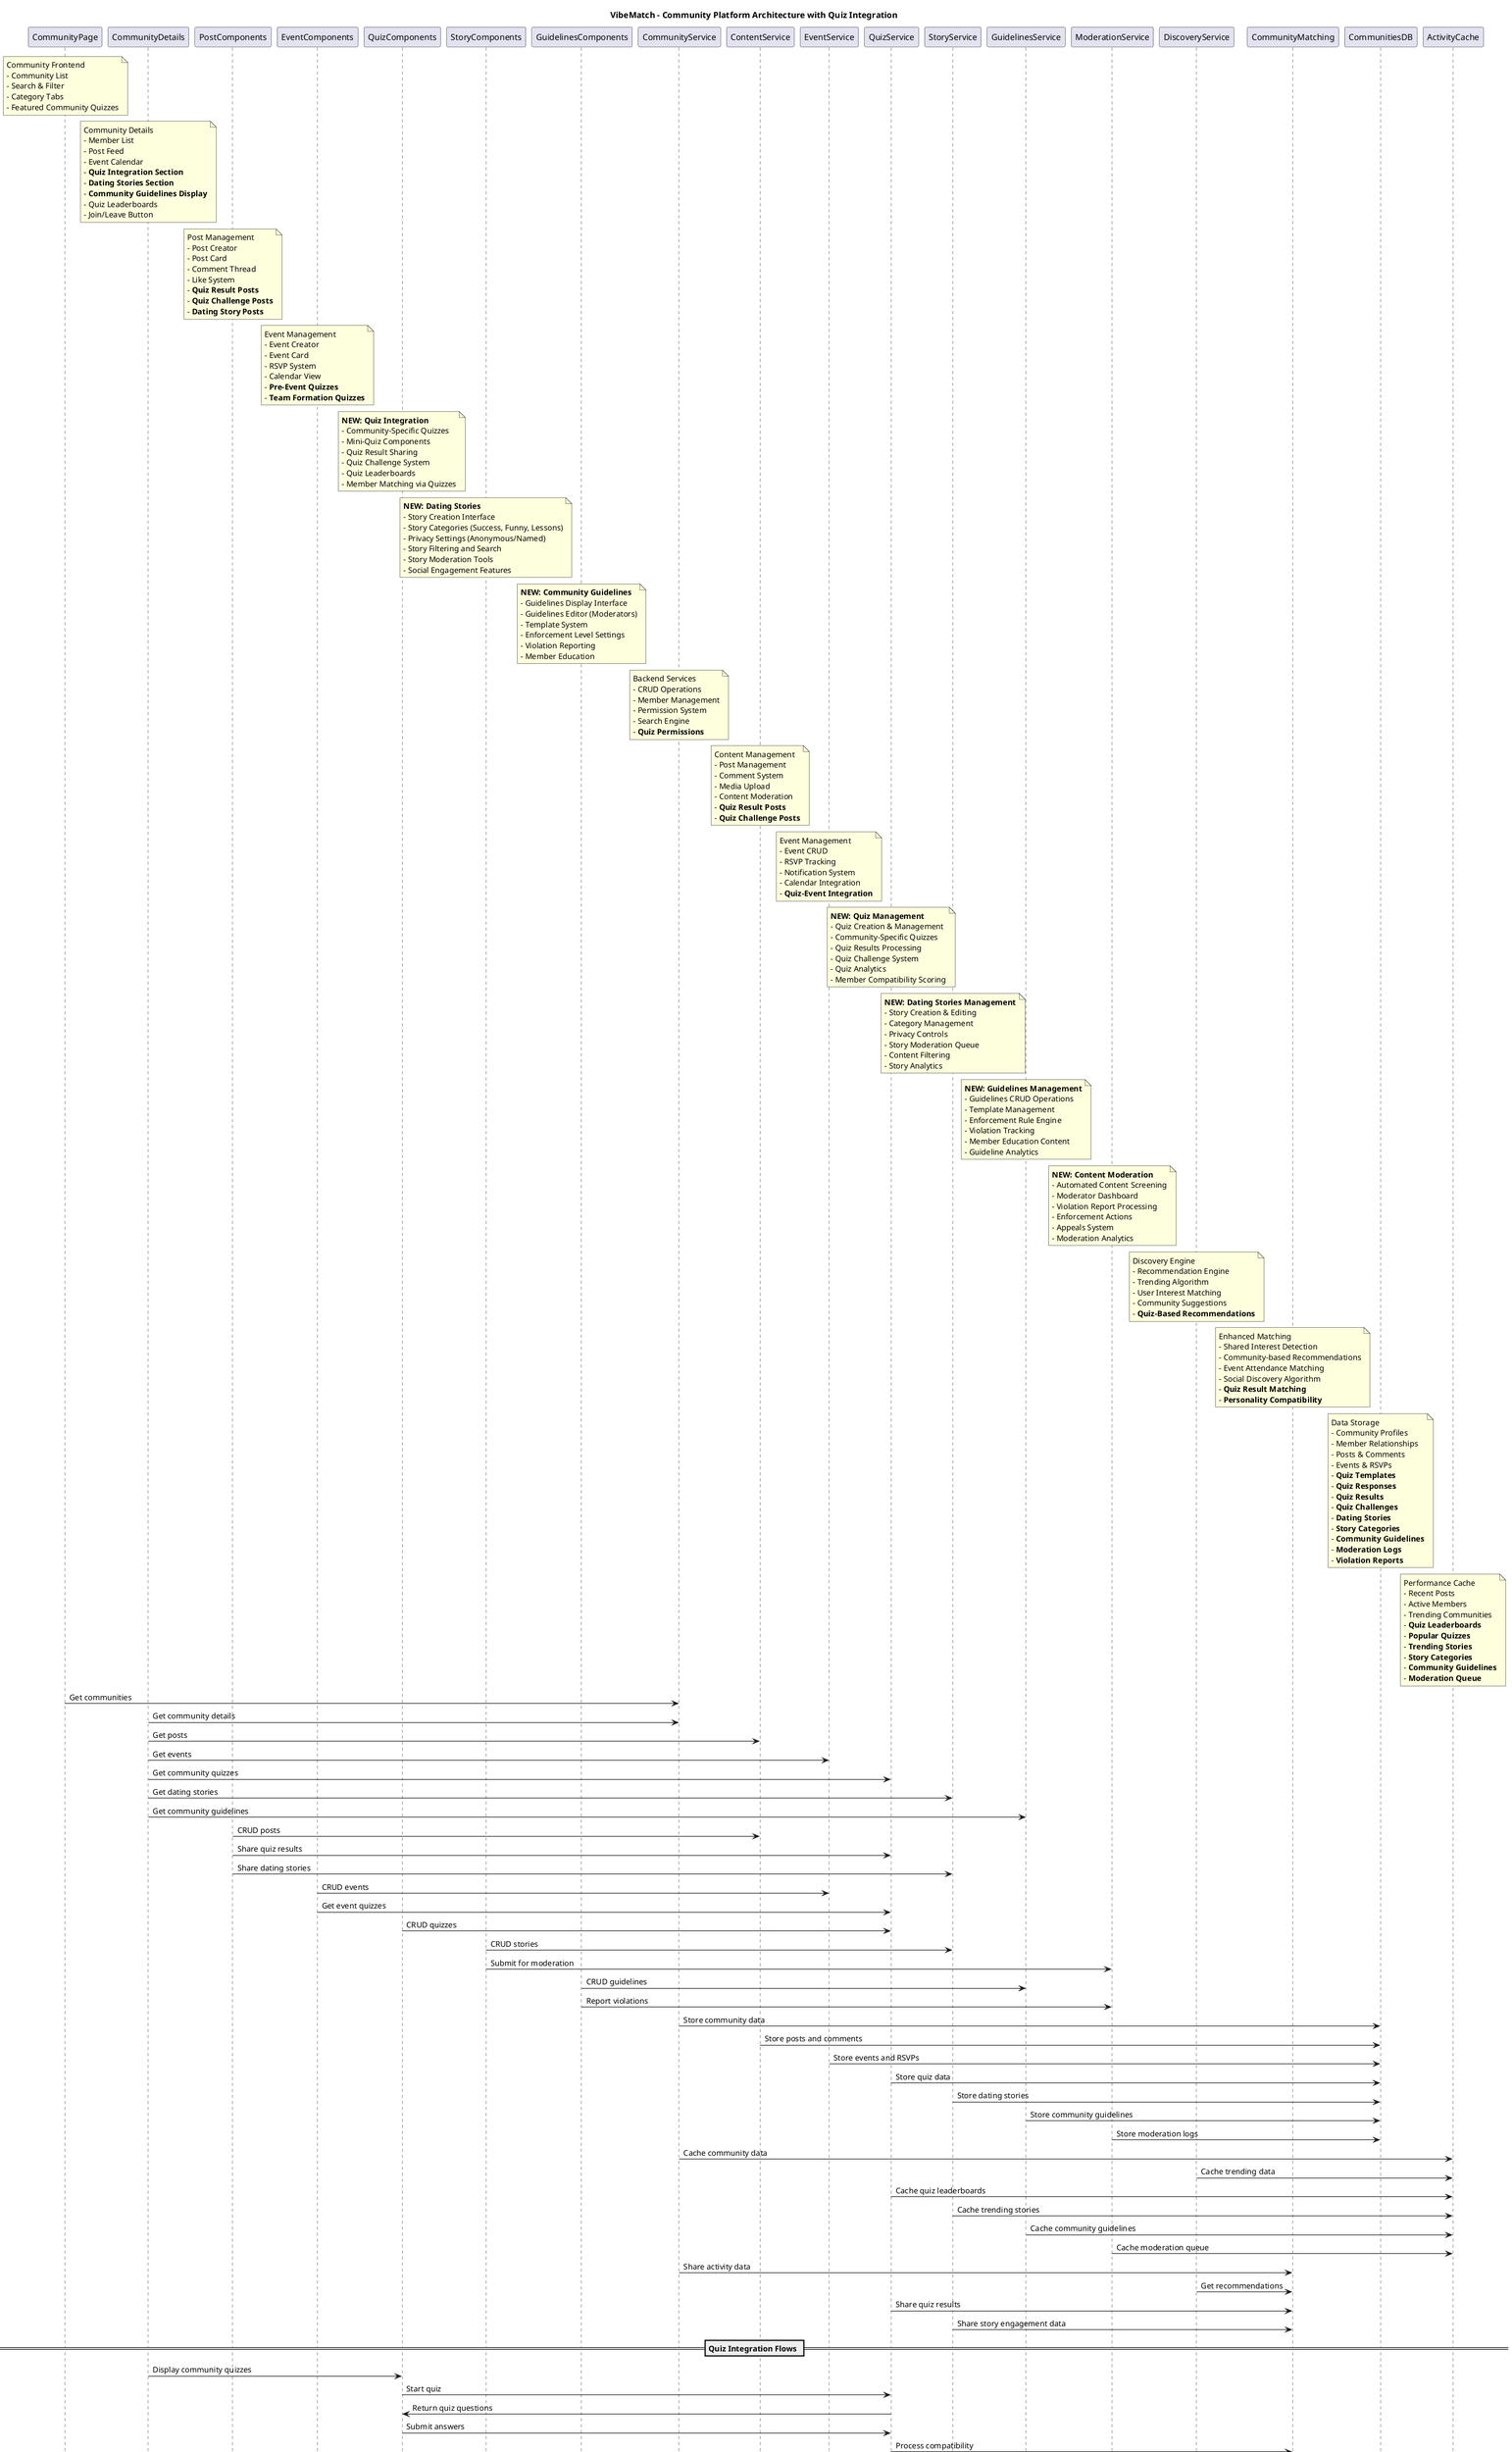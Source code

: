 @startuml VibeMatch_Community_Components
title VibeMatch - Community Platform Architecture with Quiz Integration

participant "CommunityPage" as CommunityPage
participant "CommunityDetails" as CommunityDetails
participant "PostComponents" as PostComponents
participant "EventComponents" as EventComponents
participant "QuizComponents" as QuizComponents
participant "StoryComponents" as StoryComponents
participant "GuidelinesComponents" as GuidelinesComponents
participant "CommunityService" as CommunityService
participant "ContentService" as ContentService
participant "EventService" as EventService
participant "QuizService" as QuizService
participant "StoryService" as StoryService
participant "GuidelinesService" as GuidelinesService
participant "ModerationService" as ModerationService
participant "DiscoveryService" as DiscoveryService
participant "CommunityMatching" as CommunityMatching
participant "CommunitiesDB" as CommunitiesDB
participant "ActivityCache" as ActivityCache

note over CommunityPage : Community Frontend\n- Community List\n- Search & Filter\n- Category Tabs\n- Featured Community Quizzes

note over CommunityDetails : Community Details\n- Member List\n- Post Feed\n- Event Calendar\n- **Quiz Integration Section**\n- **Dating Stories Section**\n- **Community Guidelines Display**\n- Quiz Leaderboards\n- Join/Leave Button

note over PostComponents : Post Management\n- Post Creator\n- Post Card\n- Comment Thread\n- Like System\n- **Quiz Result Posts**\n- **Quiz Challenge Posts**\n- **Dating Story Posts**

note over EventComponents : Event Management\n- Event Creator\n- Event Card\n- RSVP System\n- Calendar View\n- **Pre-Event Quizzes**\n- **Team Formation Quizzes**

note over QuizComponents : **NEW: Quiz Integration**\n- Community-Specific Quizzes\n- Mini-Quiz Components\n- Quiz Result Sharing\n- Quiz Challenge System\n- Quiz Leaderboards\n- Member Matching via Quizzes

note over StoryComponents : **NEW: Dating Stories**\n- Story Creation Interface\n- Story Categories (Success, Funny, Lessons)\n- Privacy Settings (Anonymous/Named)\n- Story Filtering and Search\n- Story Moderation Tools\n- Social Engagement Features

note over GuidelinesComponents : **NEW: Community Guidelines**\n- Guidelines Display Interface\n- Guidelines Editor (Moderators)\n- Template System\n- Enforcement Level Settings\n- Violation Reporting\n- Member Education

note over CommunityService : Backend Services\n- CRUD Operations\n- Member Management\n- Permission System\n- Search Engine\n- **Quiz Permissions**

note over ContentService : Content Management\n- Post Management\n- Comment System\n- Media Upload\n- Content Moderation\n- **Quiz Result Posts**\n- **Quiz Challenge Posts**

note over EventService : Event Management\n- Event CRUD\n- RSVP Tracking\n- Notification System\n- Calendar Integration\n- **Quiz-Event Integration**

note over QuizService : **NEW: Quiz Management**\n- Quiz Creation & Management\n- Community-Specific Quizzes\n- Quiz Results Processing\n- Quiz Challenge System\n- Quiz Analytics\n- Member Compatibility Scoring

note over StoryService : **NEW: Dating Stories Management**\n- Story Creation & Editing\n- Category Management\n- Privacy Controls\n- Story Moderation Queue\n- Content Filtering\n- Story Analytics

note over GuidelinesService : **NEW: Guidelines Management**\n- Guidelines CRUD Operations\n- Template Management\n- Enforcement Rule Engine\n- Violation Tracking\n- Member Education Content\n- Guideline Analytics

note over ModerationService : **NEW: Content Moderation**\n- Automated Content Screening\n- Moderator Dashboard\n- Violation Report Processing\n- Enforcement Actions\n- Appeals System\n- Moderation Analytics

note over DiscoveryService : Discovery Engine\n- Recommendation Engine\n- Trending Algorithm\n- User Interest Matching\n- Community Suggestions\n- **Quiz-Based Recommendations**

note over CommunityMatching : Enhanced Matching\n- Shared Interest Detection\n- Community-based Recommendations\n- Event Attendance Matching\n- Social Discovery Algorithm\n- **Quiz Result Matching**\n- **Personality Compatibility**

note over CommunitiesDB : Data Storage\n- Community Profiles\n- Member Relationships\n- Posts & Comments\n- Events & RSVPs\n- **Quiz Templates**\n- **Quiz Responses**\n- **Quiz Results**\n- **Quiz Challenges**\n- **Dating Stories**\n- **Story Categories**\n- **Community Guidelines**\n- **Moderation Logs**\n- **Violation Reports**

note over ActivityCache : Performance Cache\n- Recent Posts\n- Active Members\n- Trending Communities\n- **Quiz Leaderboards**\n- **Popular Quizzes**\n- **Trending Stories**\n- **Story Categories**\n- **Community Guidelines**\n- **Moderation Queue**

CommunityPage -> CommunityService : Get communities
CommunityDetails -> CommunityService : Get community details
CommunityDetails -> ContentService : Get posts
CommunityDetails -> EventService : Get events
CommunityDetails -> QuizService : Get community quizzes
CommunityDetails -> StoryService : Get dating stories
CommunityDetails -> GuidelinesService : Get community guidelines

PostComponents -> ContentService : CRUD posts
PostComponents -> QuizService : Share quiz results
PostComponents -> StoryService : Share dating stories
EventComponents -> EventService : CRUD events
EventComponents -> QuizService : Get event quizzes
QuizComponents -> QuizService : CRUD quizzes
StoryComponents -> StoryService : CRUD stories
StoryComponents -> ModerationService : Submit for moderation
GuidelinesComponents -> GuidelinesService : CRUD guidelines
GuidelinesComponents -> ModerationService : Report violations

CommunityService -> CommunitiesDB : Store community data
ContentService -> CommunitiesDB : Store posts and comments
EventService -> CommunitiesDB : Store events and RSVPs
QuizService -> CommunitiesDB : Store quiz data
StoryService -> CommunitiesDB : Store dating stories
GuidelinesService -> CommunitiesDB : Store community guidelines
ModerationService -> CommunitiesDB : Store moderation logs

CommunityService -> ActivityCache : Cache community data
DiscoveryService -> ActivityCache : Cache trending data
QuizService -> ActivityCache : Cache quiz leaderboards
StoryService -> ActivityCache : Cache trending stories
GuidelinesService -> ActivityCache : Cache community guidelines
ModerationService -> ActivityCache : Cache moderation queue

CommunityService -> CommunityMatching : Share activity data
DiscoveryService -> CommunityMatching : Get recommendations
QuizService -> CommunityMatching : Share quiz results
StoryService -> CommunityMatching : Share story engagement data

== Quiz Integration Flows ==

CommunityDetails -> QuizComponents : Display community quizzes
QuizComponents -> QuizService : Start quiz
QuizService -> QuizComponents : Return quiz questions
QuizComponents -> QuizService : Submit answers
QuizService -> CommunityMatching : Process compatibility
QuizService -> ContentService : Create result post
QuizService -> CommunityService : Update member data

== Dating Stories Flows ==

CommunityDetails -> StoryComponents : Display dating stories
StoryComponents -> StoryService : Create new story
StoryService -> ModerationService : Submit for review
ModerationService -> StoryService : Approve/reject story
StoryService -> ContentService : Publish approved story
StoryService -> CommunityMatching : Update member interests

== Community Guidelines Flows ==

CommunityDetails -> GuidelinesComponents : Display guidelines
GuidelinesComponents -> GuidelinesService : Get guidelines
GuidelinesService -> GuidelinesComponents : Return guidelines
GuidelinesComponents -> ModerationService : Report violation
ModerationService -> GuidelinesService : Process report
ModerationService -> CommunityService : Take enforcement action

== Community Features ==

note over QuizComponents : **Community Quiz Types**\n- Weekly Personality Matches\n- Icebreaker Quizzes\n- Topic-Specific Assessments\n- Event Compatibility Tests\n- Challenge Competitions\n- Member Matching Quizzes

note over StoryComponents : **Dating Story Types**\n- Success Stories\n- Funny Dating Tales\n- Lessons Learned\n- Adventure Stories\n- Anonymous Sharing\n- Community Support

note over GuidelinesComponents : **Guideline Features**\n- Visual Guidelines Editor\n- Template System\n- Enforcement Levels\n- Violation Reporting\n- Moderator Tools\n- Member Education

note over ModerationService : **Moderation Features**\n- Automated Content Screening\n- Manual Review Queue\n- Enforcement Actions\n- Appeal System\n- Moderator Dashboard\n- Community Health Metrics

note over CommunityMatching : **Enhanced Matching**\n- Personality Compatibility\n- Interest Alignment\n- Communication Style Matching\n- Activity Preferences\n- Event Attendance Prediction\n- **Story Engagement Analysis**

@enduml 